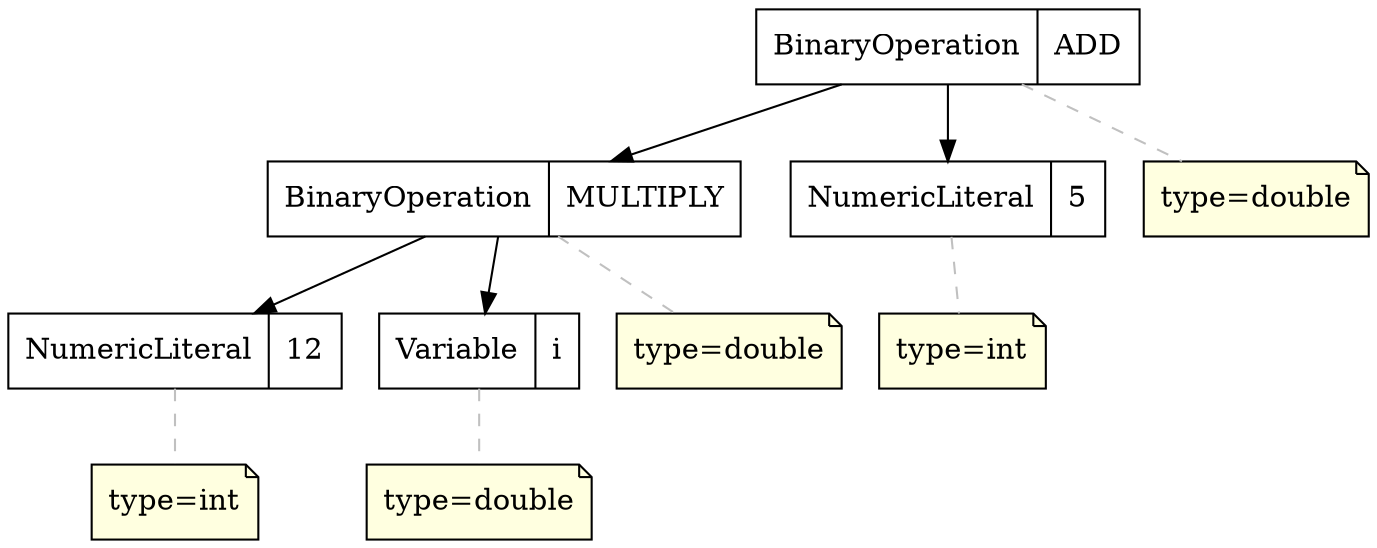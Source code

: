 digraph G {
  node [shape=record];
  node1 [label="NumericLiteral|12"];
  node2 [label="BinaryOperation|MULTIPLY"];
  node3 [label="Variable|i"];
  node4 [label="BinaryOperation|ADD"];
  node5 [label="NumericLiteral|5"];
  node2 -> node1
  node2 -> node3
  node4 -> node2
  node4 -> node5

  edge [arrowhead=none;style=dashed;color=gray]
  node [shape=note;fillcolor=lightyellow;style=filled]
  note1 [label="type=int"]
  note2 [label="type=double"]
  note3 [label="type=double"]
  note4 [label="type=double"]
  note5 [label="type=int"]
  node1 -> note1
  node2 -> note2
  node3 -> note3
  node4 -> note4
  node5 -> note5
}
